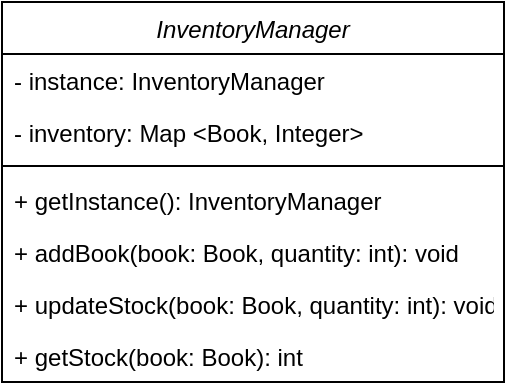 <mxfile version="24.4.2" type="device">
  <diagram id="C5RBs43oDa-KdzZeNtuy" name="Page-1">
    <mxGraphModel dx="1034" dy="446" grid="1" gridSize="10" guides="1" tooltips="1" connect="1" arrows="1" fold="1" page="1" pageScale="1" pageWidth="827" pageHeight="1169" math="0" shadow="0">
      <root>
        <mxCell id="WIyWlLk6GJQsqaUBKTNV-0" />
        <mxCell id="WIyWlLk6GJQsqaUBKTNV-1" parent="WIyWlLk6GJQsqaUBKTNV-0" />
        <mxCell id="zkfFHV4jXpPFQw0GAbJ--0" value="InventoryManager" style="swimlane;fontStyle=2;align=center;verticalAlign=top;childLayout=stackLayout;horizontal=1;startSize=26;horizontalStack=0;resizeParent=1;resizeLast=0;collapsible=1;marginBottom=0;rounded=0;shadow=0;strokeWidth=1;movable=0;resizable=0;rotatable=0;deletable=0;editable=0;locked=1;connectable=0;" parent="WIyWlLk6GJQsqaUBKTNV-1" vertex="1">
          <mxGeometry x="219" y="120" width="251" height="190" as="geometry">
            <mxRectangle x="230" y="140" width="160" height="26" as="alternateBounds" />
          </mxGeometry>
        </mxCell>
        <mxCell id="zkfFHV4jXpPFQw0GAbJ--1" value="- instance: InventoryManager" style="text;align=left;verticalAlign=top;spacingLeft=4;spacingRight=4;overflow=hidden;rotatable=0;points=[[0,0.5],[1,0.5]];portConstraint=eastwest;movable=0;resizable=0;deletable=0;editable=0;locked=1;connectable=0;" parent="zkfFHV4jXpPFQw0GAbJ--0" vertex="1">
          <mxGeometry y="26" width="251" height="26" as="geometry" />
        </mxCell>
        <mxCell id="zkfFHV4jXpPFQw0GAbJ--2" value="- inventory: Map &lt;Book, Integer&gt;" style="text;align=left;verticalAlign=top;spacingLeft=4;spacingRight=4;overflow=hidden;rotatable=0;points=[[0,0.5],[1,0.5]];portConstraint=eastwest;rounded=0;shadow=0;html=0;movable=0;resizable=0;deletable=0;editable=0;locked=1;connectable=0;" parent="zkfFHV4jXpPFQw0GAbJ--0" vertex="1">
          <mxGeometry y="52" width="251" height="26" as="geometry" />
        </mxCell>
        <mxCell id="zkfFHV4jXpPFQw0GAbJ--4" value="" style="line;html=1;strokeWidth=1;align=left;verticalAlign=middle;spacingTop=-1;spacingLeft=3;spacingRight=3;rotatable=0;labelPosition=right;points=[];portConstraint=eastwest;movable=0;resizable=0;deletable=0;editable=0;locked=1;connectable=0;" parent="zkfFHV4jXpPFQw0GAbJ--0" vertex="1">
          <mxGeometry y="78" width="251" height="8" as="geometry" />
        </mxCell>
        <mxCell id="zkfFHV4jXpPFQw0GAbJ--5" value="+ getInstance(): InventoryManager" style="text;align=left;verticalAlign=top;spacingLeft=4;spacingRight=4;overflow=hidden;rotatable=0;points=[[0,0.5],[1,0.5]];portConstraint=eastwest;movable=0;resizable=0;deletable=0;editable=0;locked=1;connectable=0;" parent="zkfFHV4jXpPFQw0GAbJ--0" vertex="1">
          <mxGeometry y="86" width="251" height="26" as="geometry" />
        </mxCell>
        <mxCell id="_l8xY8OMSYh4BCaUs6zG-0" value="+ addBook(book: Book, quantity: int): void" style="text;align=left;verticalAlign=top;spacingLeft=4;spacingRight=4;overflow=hidden;rotatable=0;points=[[0,0.5],[1,0.5]];portConstraint=eastwest;movable=0;resizable=0;deletable=0;editable=0;locked=1;connectable=0;" vertex="1" parent="zkfFHV4jXpPFQw0GAbJ--0">
          <mxGeometry y="112" width="251" height="26" as="geometry" />
        </mxCell>
        <mxCell id="_l8xY8OMSYh4BCaUs6zG-1" value="+ updateStock(book: Book, quantity: int): void" style="text;align=left;verticalAlign=top;spacingLeft=4;spacingRight=4;overflow=hidden;rotatable=0;points=[[0,0.5],[1,0.5]];portConstraint=eastwest;movable=0;resizable=0;deletable=0;editable=0;locked=1;connectable=0;" vertex="1" parent="zkfFHV4jXpPFQw0GAbJ--0">
          <mxGeometry y="138" width="251" height="26" as="geometry" />
        </mxCell>
        <mxCell id="_l8xY8OMSYh4BCaUs6zG-2" value="+ getStock(book: Book): int" style="text;align=left;verticalAlign=top;spacingLeft=4;spacingRight=4;overflow=hidden;rotatable=0;points=[[0,0.5],[1,0.5]];portConstraint=eastwest;movable=0;resizable=0;deletable=0;editable=0;locked=1;connectable=0;" vertex="1" parent="zkfFHV4jXpPFQw0GAbJ--0">
          <mxGeometry y="164" width="251" height="26" as="geometry" />
        </mxCell>
      </root>
    </mxGraphModel>
  </diagram>
</mxfile>
